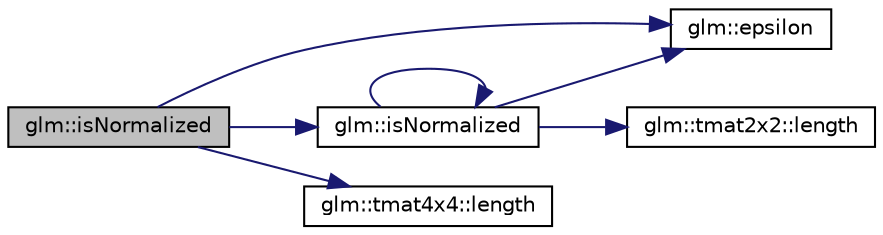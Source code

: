 digraph "glm::isNormalized"
{
 // LATEX_PDF_SIZE
  edge [fontname="Helvetica",fontsize="10",labelfontname="Helvetica",labelfontsize="10"];
  node [fontname="Helvetica",fontsize="10",shape=record];
  rankdir="LR";
  Node1 [label="glm::isNormalized",height=0.2,width=0.4,color="black", fillcolor="grey75", style="filled", fontcolor="black",tooltip=" "];
  Node1 -> Node2 [color="midnightblue",fontsize="10",style="solid",fontname="Helvetica"];
  Node2 [label="glm::epsilon",height=0.2,width=0.4,color="black", fillcolor="white", style="filled",URL="$group__gtc__constants.html#ga2a1e57fc5592b69cfae84174cbfc9429",tooltip=" "];
  Node1 -> Node3 [color="midnightblue",fontsize="10",style="solid",fontname="Helvetica"];
  Node3 [label="glm::isNormalized",height=0.2,width=0.4,color="black", fillcolor="white", style="filled",URL="$group__gtx__matrix__query.html#ga11a8d5cdb36496b85f61e4f5f7f2602c",tooltip=" "];
  Node3 -> Node2 [color="midnightblue",fontsize="10",style="solid",fontname="Helvetica"];
  Node3 -> Node3 [color="midnightblue",fontsize="10",style="solid",fontname="Helvetica"];
  Node3 -> Node4 [color="midnightblue",fontsize="10",style="solid",fontname="Helvetica"];
  Node4 [label="glm::tmat2x2::length",height=0.2,width=0.4,color="black", fillcolor="white", style="filled",URL="$structglm_1_1tmat2x2.html#ace332602fd29965128159cc5cae051c3",tooltip=" "];
  Node1 -> Node5 [color="midnightblue",fontsize="10",style="solid",fontname="Helvetica"];
  Node5 [label="glm::tmat4x4::length",height=0.2,width=0.4,color="black", fillcolor="white", style="filled",URL="$structglm_1_1tmat4x4.html#aaa9ea3c2a377939018c48646b3768311",tooltip=" "];
}
